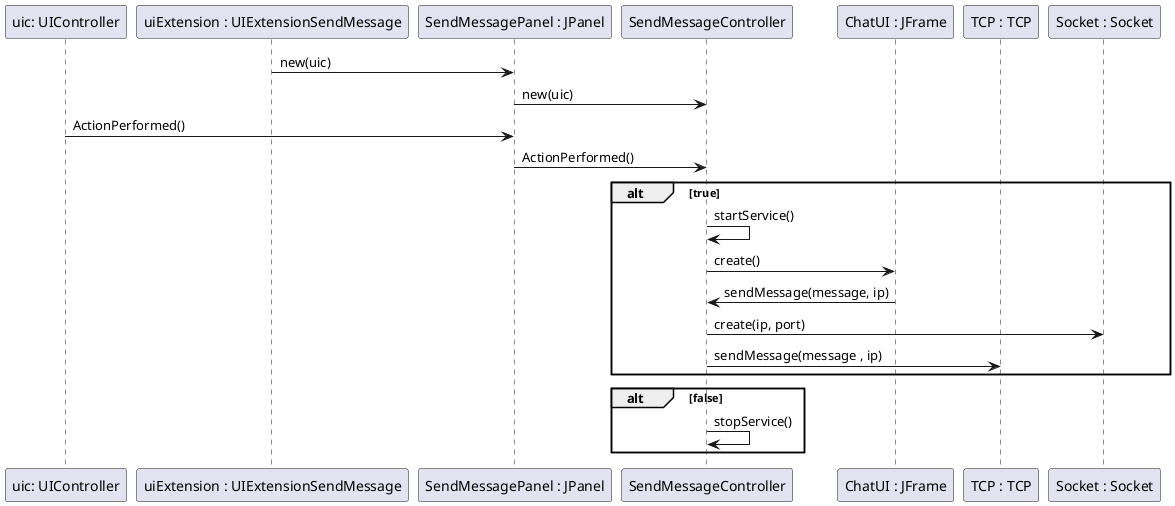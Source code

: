 @startuml doc-files/ipc05_01_send_message_design2.png
    participant "uic: UIController" as uic
    participant "uiExtension : UIExtensionSendMessage" as UIExt
    participant "SendMessagePanel : JPanel" as cp
    participant "SendMessageController" as ctrl
    participant "ChatUI : JFrame" as cui
    participant "TCP : TCP" as tcp
    participant "Socket : Socket" as skt



    UIExt -> cp :  new(uic) 


    cp -> ctrl : new(uic) 

    uic -> cp : ActionPerformed()
    cp -> ctrl : ActionPerformed()
    alt true
        ctrl -> ctrl : startService()
        ctrl -> cui : create()
        cui -> ctrl : sendMessage(message, ip)
        ctrl-> skt : create(ip, port)
        ctrl->tcp : sendMessage(message , ip)


    end
    alt false
        ctrl -> ctrl : stopService()
    end
@enduml